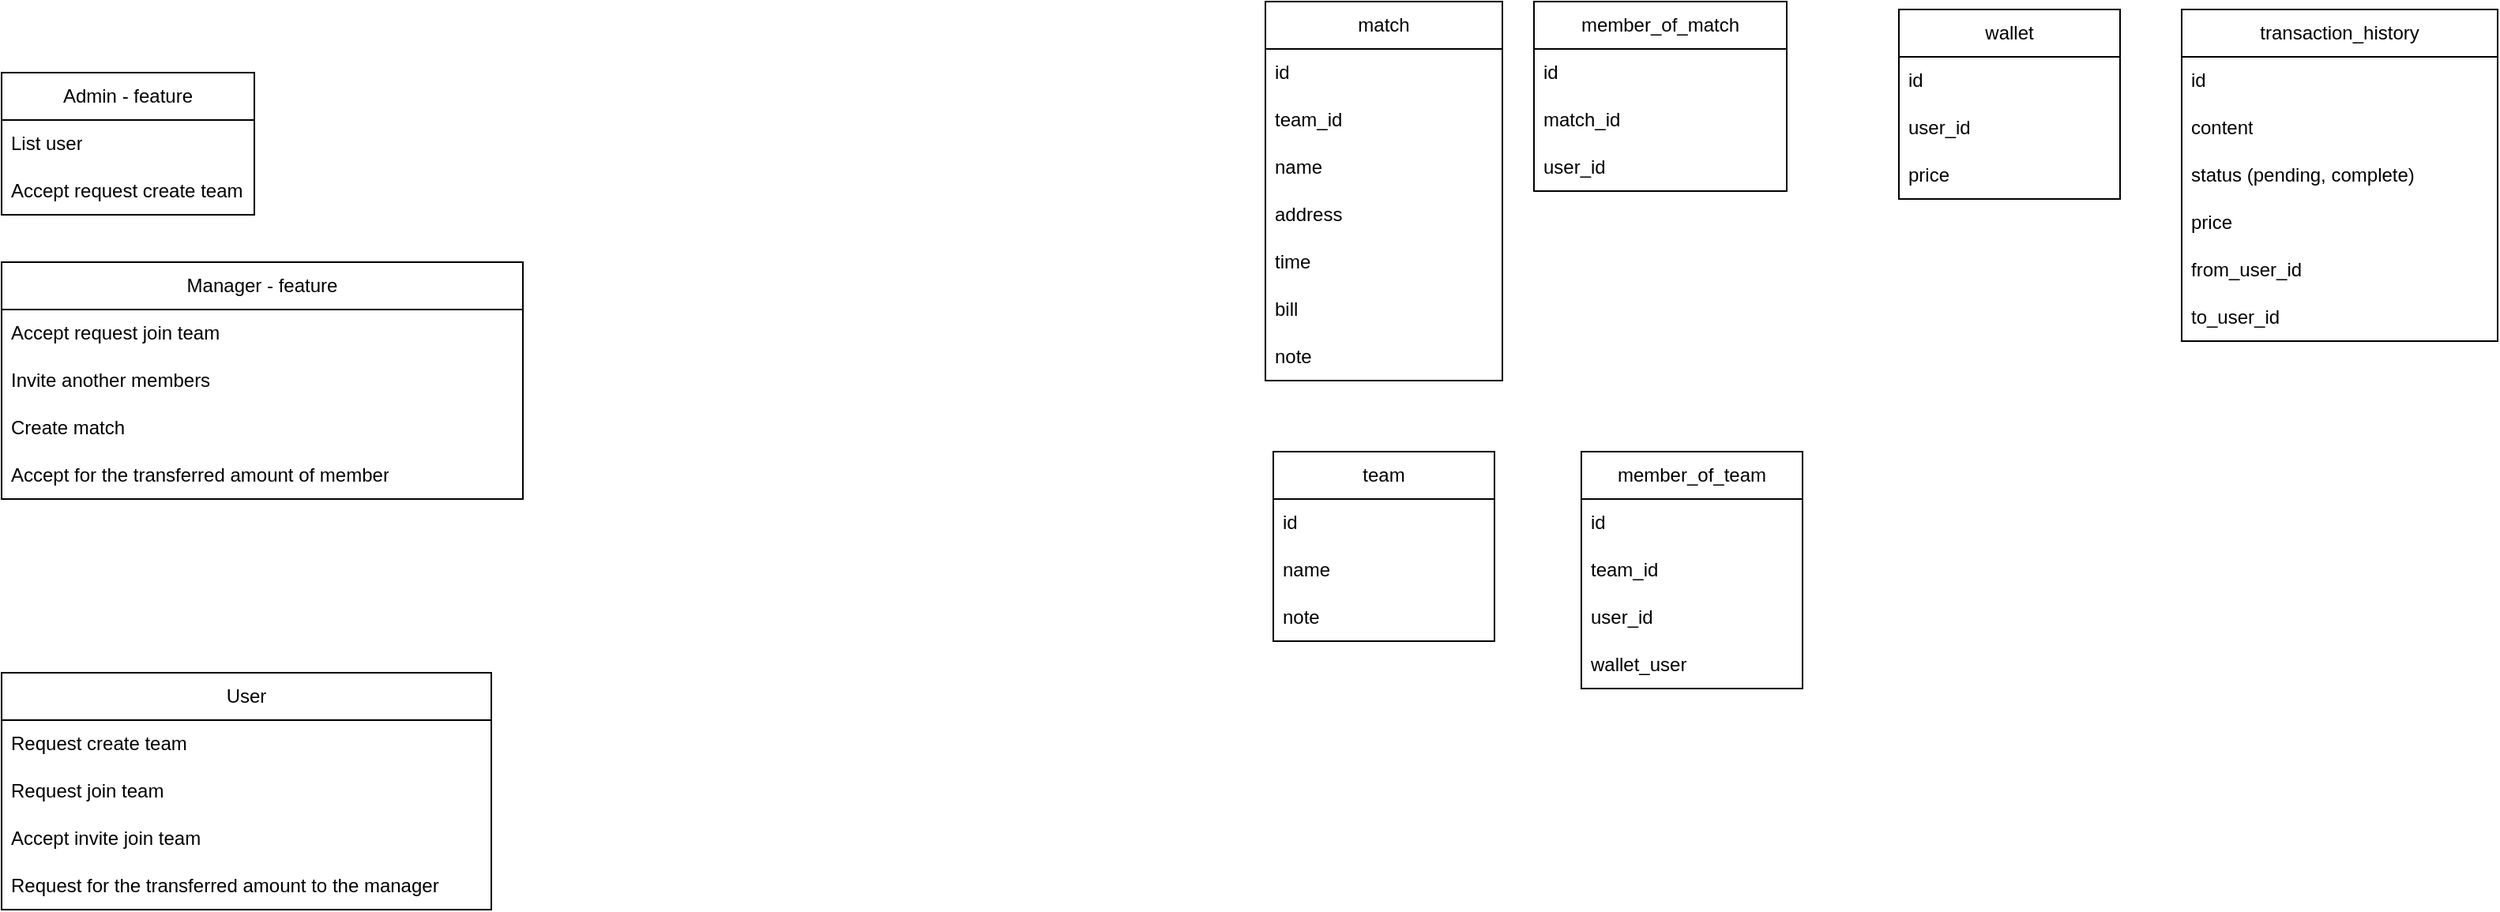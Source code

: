 <mxfile version="24.0.4" type="github">
  <diagram name="Trang-1" id="ffCK1Uq3_Ka6emaNxJA1">
    <mxGraphModel dx="1434" dy="738" grid="1" gridSize="10" guides="1" tooltips="1" connect="1" arrows="1" fold="1" page="1" pageScale="1" pageWidth="827" pageHeight="1169" math="0" shadow="0">
      <root>
        <mxCell id="0" />
        <mxCell id="1" parent="0" />
        <mxCell id="sHsKUzlsQ1MAUkm-u-9i-4" value="Admin - feature" style="swimlane;fontStyle=0;childLayout=stackLayout;horizontal=1;startSize=30;horizontalStack=0;resizeParent=1;resizeParentMax=0;resizeLast=0;collapsible=1;marginBottom=0;whiteSpace=wrap;html=1;" vertex="1" parent="1">
          <mxGeometry x="40" y="80" width="160" height="90" as="geometry" />
        </mxCell>
        <mxCell id="sHsKUzlsQ1MAUkm-u-9i-5" value="List user" style="text;strokeColor=none;fillColor=none;align=left;verticalAlign=middle;spacingLeft=4;spacingRight=4;overflow=hidden;points=[[0,0.5],[1,0.5]];portConstraint=eastwest;rotatable=0;whiteSpace=wrap;html=1;" vertex="1" parent="sHsKUzlsQ1MAUkm-u-9i-4">
          <mxGeometry y="30" width="160" height="30" as="geometry" />
        </mxCell>
        <mxCell id="sHsKUzlsQ1MAUkm-u-9i-6" value="Accept request create team" style="text;strokeColor=none;fillColor=none;align=left;verticalAlign=middle;spacingLeft=4;spacingRight=4;overflow=hidden;points=[[0,0.5],[1,0.5]];portConstraint=eastwest;rotatable=0;whiteSpace=wrap;html=1;" vertex="1" parent="sHsKUzlsQ1MAUkm-u-9i-4">
          <mxGeometry y="60" width="160" height="30" as="geometry" />
        </mxCell>
        <mxCell id="sHsKUzlsQ1MAUkm-u-9i-8" value="Manager - feature" style="swimlane;fontStyle=0;childLayout=stackLayout;horizontal=1;startSize=30;horizontalStack=0;resizeParent=1;resizeParentMax=0;resizeLast=0;collapsible=1;marginBottom=0;whiteSpace=wrap;html=1;" vertex="1" parent="1">
          <mxGeometry x="40" y="200" width="330" height="150" as="geometry" />
        </mxCell>
        <mxCell id="sHsKUzlsQ1MAUkm-u-9i-9" value="Accept request join team" style="text;strokeColor=none;fillColor=none;align=left;verticalAlign=middle;spacingLeft=4;spacingRight=4;overflow=hidden;points=[[0,0.5],[1,0.5]];portConstraint=eastwest;rotatable=0;whiteSpace=wrap;html=1;" vertex="1" parent="sHsKUzlsQ1MAUkm-u-9i-8">
          <mxGeometry y="30" width="330" height="30" as="geometry" />
        </mxCell>
        <mxCell id="sHsKUzlsQ1MAUkm-u-9i-10" value="Invite another members" style="text;strokeColor=none;fillColor=none;align=left;verticalAlign=middle;spacingLeft=4;spacingRight=4;overflow=hidden;points=[[0,0.5],[1,0.5]];portConstraint=eastwest;rotatable=0;whiteSpace=wrap;html=1;" vertex="1" parent="sHsKUzlsQ1MAUkm-u-9i-8">
          <mxGeometry y="60" width="330" height="30" as="geometry" />
        </mxCell>
        <mxCell id="sHsKUzlsQ1MAUkm-u-9i-11" value="Create match" style="text;strokeColor=none;fillColor=none;align=left;verticalAlign=middle;spacingLeft=4;spacingRight=4;overflow=hidden;points=[[0,0.5],[1,0.5]];portConstraint=eastwest;rotatable=0;whiteSpace=wrap;html=1;" vertex="1" parent="sHsKUzlsQ1MAUkm-u-9i-8">
          <mxGeometry y="90" width="330" height="30" as="geometry" />
        </mxCell>
        <mxCell id="sHsKUzlsQ1MAUkm-u-9i-44" value="Accept for the transferred amount&amp;nbsp;of member" style="text;strokeColor=none;fillColor=none;align=left;verticalAlign=middle;spacingLeft=4;spacingRight=4;overflow=hidden;points=[[0,0.5],[1,0.5]];portConstraint=eastwest;rotatable=0;whiteSpace=wrap;html=1;" vertex="1" parent="sHsKUzlsQ1MAUkm-u-9i-8">
          <mxGeometry y="120" width="330" height="30" as="geometry" />
        </mxCell>
        <mxCell id="sHsKUzlsQ1MAUkm-u-9i-13" value="User" style="swimlane;fontStyle=0;childLayout=stackLayout;horizontal=1;startSize=30;horizontalStack=0;resizeParent=1;resizeParentMax=0;resizeLast=0;collapsible=1;marginBottom=0;whiteSpace=wrap;html=1;" vertex="1" parent="1">
          <mxGeometry x="40" y="460" width="310" height="150" as="geometry" />
        </mxCell>
        <mxCell id="sHsKUzlsQ1MAUkm-u-9i-14" value="Request create team" style="text;strokeColor=none;fillColor=none;align=left;verticalAlign=middle;spacingLeft=4;spacingRight=4;overflow=hidden;points=[[0,0.5],[1,0.5]];portConstraint=eastwest;rotatable=0;whiteSpace=wrap;html=1;" vertex="1" parent="sHsKUzlsQ1MAUkm-u-9i-13">
          <mxGeometry y="30" width="310" height="30" as="geometry" />
        </mxCell>
        <mxCell id="sHsKUzlsQ1MAUkm-u-9i-15" value="Request join team" style="text;strokeColor=none;fillColor=none;align=left;verticalAlign=middle;spacingLeft=4;spacingRight=4;overflow=hidden;points=[[0,0.5],[1,0.5]];portConstraint=eastwest;rotatable=0;whiteSpace=wrap;html=1;" vertex="1" parent="sHsKUzlsQ1MAUkm-u-9i-13">
          <mxGeometry y="60" width="310" height="30" as="geometry" />
        </mxCell>
        <mxCell id="sHsKUzlsQ1MAUkm-u-9i-16" value="Accept invite join team" style="text;strokeColor=none;fillColor=none;align=left;verticalAlign=middle;spacingLeft=4;spacingRight=4;overflow=hidden;points=[[0,0.5],[1,0.5]];portConstraint=eastwest;rotatable=0;whiteSpace=wrap;html=1;" vertex="1" parent="sHsKUzlsQ1MAUkm-u-9i-13">
          <mxGeometry y="90" width="310" height="30" as="geometry" />
        </mxCell>
        <mxCell id="sHsKUzlsQ1MAUkm-u-9i-43" value="Request for the transferred amount to the manager" style="text;strokeColor=none;fillColor=none;align=left;verticalAlign=middle;spacingLeft=4;spacingRight=4;overflow=hidden;points=[[0,0.5],[1,0.5]];portConstraint=eastwest;rotatable=0;whiteSpace=wrap;html=1;" vertex="1" parent="sHsKUzlsQ1MAUkm-u-9i-13">
          <mxGeometry y="120" width="310" height="30" as="geometry" />
        </mxCell>
        <mxCell id="sHsKUzlsQ1MAUkm-u-9i-21" value="match" style="swimlane;fontStyle=0;childLayout=stackLayout;horizontal=1;startSize=30;horizontalStack=0;resizeParent=1;resizeParentMax=0;resizeLast=0;collapsible=1;marginBottom=0;whiteSpace=wrap;html=1;" vertex="1" parent="1">
          <mxGeometry x="840" y="35" width="150" height="240" as="geometry" />
        </mxCell>
        <mxCell id="sHsKUzlsQ1MAUkm-u-9i-22" value="id" style="text;strokeColor=none;fillColor=none;align=left;verticalAlign=middle;spacingLeft=4;spacingRight=4;overflow=hidden;points=[[0,0.5],[1,0.5]];portConstraint=eastwest;rotatable=0;whiteSpace=wrap;html=1;" vertex="1" parent="sHsKUzlsQ1MAUkm-u-9i-21">
          <mxGeometry y="30" width="150" height="30" as="geometry" />
        </mxCell>
        <mxCell id="sHsKUzlsQ1MAUkm-u-9i-59" value="team_id" style="text;strokeColor=none;fillColor=none;align=left;verticalAlign=middle;spacingLeft=4;spacingRight=4;overflow=hidden;points=[[0,0.5],[1,0.5]];portConstraint=eastwest;rotatable=0;whiteSpace=wrap;html=1;" vertex="1" parent="sHsKUzlsQ1MAUkm-u-9i-21">
          <mxGeometry y="60" width="150" height="30" as="geometry" />
        </mxCell>
        <mxCell id="sHsKUzlsQ1MAUkm-u-9i-23" value="name" style="text;strokeColor=none;fillColor=none;align=left;verticalAlign=middle;spacingLeft=4;spacingRight=4;overflow=hidden;points=[[0,0.5],[1,0.5]];portConstraint=eastwest;rotatable=0;whiteSpace=wrap;html=1;" vertex="1" parent="sHsKUzlsQ1MAUkm-u-9i-21">
          <mxGeometry y="90" width="150" height="30" as="geometry" />
        </mxCell>
        <mxCell id="sHsKUzlsQ1MAUkm-u-9i-24" value="address" style="text;strokeColor=none;fillColor=none;align=left;verticalAlign=middle;spacingLeft=4;spacingRight=4;overflow=hidden;points=[[0,0.5],[1,0.5]];portConstraint=eastwest;rotatable=0;whiteSpace=wrap;html=1;" vertex="1" parent="sHsKUzlsQ1MAUkm-u-9i-21">
          <mxGeometry y="120" width="150" height="30" as="geometry" />
        </mxCell>
        <mxCell id="sHsKUzlsQ1MAUkm-u-9i-29" value="time" style="text;strokeColor=none;fillColor=none;align=left;verticalAlign=middle;spacingLeft=4;spacingRight=4;overflow=hidden;points=[[0,0.5],[1,0.5]];portConstraint=eastwest;rotatable=0;whiteSpace=wrap;html=1;" vertex="1" parent="sHsKUzlsQ1MAUkm-u-9i-21">
          <mxGeometry y="150" width="150" height="30" as="geometry" />
        </mxCell>
        <mxCell id="sHsKUzlsQ1MAUkm-u-9i-27" value="bill" style="text;strokeColor=none;fillColor=none;align=left;verticalAlign=middle;spacingLeft=4;spacingRight=4;overflow=hidden;points=[[0,0.5],[1,0.5]];portConstraint=eastwest;rotatable=0;whiteSpace=wrap;html=1;" vertex="1" parent="sHsKUzlsQ1MAUkm-u-9i-21">
          <mxGeometry y="180" width="150" height="30" as="geometry" />
        </mxCell>
        <mxCell id="sHsKUzlsQ1MAUkm-u-9i-28" value="note" style="text;strokeColor=none;fillColor=none;align=left;verticalAlign=middle;spacingLeft=4;spacingRight=4;overflow=hidden;points=[[0,0.5],[1,0.5]];portConstraint=eastwest;rotatable=0;whiteSpace=wrap;html=1;" vertex="1" parent="sHsKUzlsQ1MAUkm-u-9i-21">
          <mxGeometry y="210" width="150" height="30" as="geometry" />
        </mxCell>
        <mxCell id="sHsKUzlsQ1MAUkm-u-9i-31" value="member_of_match" style="swimlane;fontStyle=0;childLayout=stackLayout;horizontal=1;startSize=30;horizontalStack=0;resizeParent=1;resizeParentMax=0;resizeLast=0;collapsible=1;marginBottom=0;whiteSpace=wrap;html=1;" vertex="1" parent="1">
          <mxGeometry x="1010" y="35" width="160" height="120" as="geometry" />
        </mxCell>
        <mxCell id="sHsKUzlsQ1MAUkm-u-9i-32" value="id" style="text;strokeColor=none;fillColor=none;align=left;verticalAlign=middle;spacingLeft=4;spacingRight=4;overflow=hidden;points=[[0,0.5],[1,0.5]];portConstraint=eastwest;rotatable=0;whiteSpace=wrap;html=1;" vertex="1" parent="sHsKUzlsQ1MAUkm-u-9i-31">
          <mxGeometry y="30" width="160" height="30" as="geometry" />
        </mxCell>
        <mxCell id="sHsKUzlsQ1MAUkm-u-9i-33" value="match_id" style="text;strokeColor=none;fillColor=none;align=left;verticalAlign=middle;spacingLeft=4;spacingRight=4;overflow=hidden;points=[[0,0.5],[1,0.5]];portConstraint=eastwest;rotatable=0;whiteSpace=wrap;html=1;" vertex="1" parent="sHsKUzlsQ1MAUkm-u-9i-31">
          <mxGeometry y="60" width="160" height="30" as="geometry" />
        </mxCell>
        <mxCell id="sHsKUzlsQ1MAUkm-u-9i-34" value="user_id" style="text;strokeColor=none;fillColor=none;align=left;verticalAlign=middle;spacingLeft=4;spacingRight=4;overflow=hidden;points=[[0,0.5],[1,0.5]];portConstraint=eastwest;rotatable=0;whiteSpace=wrap;html=1;" vertex="1" parent="sHsKUzlsQ1MAUkm-u-9i-31">
          <mxGeometry y="90" width="160" height="30" as="geometry" />
        </mxCell>
        <mxCell id="sHsKUzlsQ1MAUkm-u-9i-35" value="team" style="swimlane;fontStyle=0;childLayout=stackLayout;horizontal=1;startSize=30;horizontalStack=0;resizeParent=1;resizeParentMax=0;resizeLast=0;collapsible=1;marginBottom=0;whiteSpace=wrap;html=1;" vertex="1" parent="1">
          <mxGeometry x="845" y="320" width="140" height="120" as="geometry" />
        </mxCell>
        <mxCell id="sHsKUzlsQ1MAUkm-u-9i-36" value="id" style="text;strokeColor=none;fillColor=none;align=left;verticalAlign=middle;spacingLeft=4;spacingRight=4;overflow=hidden;points=[[0,0.5],[1,0.5]];portConstraint=eastwest;rotatable=0;whiteSpace=wrap;html=1;" vertex="1" parent="sHsKUzlsQ1MAUkm-u-9i-35">
          <mxGeometry y="30" width="140" height="30" as="geometry" />
        </mxCell>
        <mxCell id="sHsKUzlsQ1MAUkm-u-9i-37" value="name" style="text;strokeColor=none;fillColor=none;align=left;verticalAlign=middle;spacingLeft=4;spacingRight=4;overflow=hidden;points=[[0,0.5],[1,0.5]];portConstraint=eastwest;rotatable=0;whiteSpace=wrap;html=1;" vertex="1" parent="sHsKUzlsQ1MAUkm-u-9i-35">
          <mxGeometry y="60" width="140" height="30" as="geometry" />
        </mxCell>
        <mxCell id="sHsKUzlsQ1MAUkm-u-9i-38" value="note" style="text;strokeColor=none;fillColor=none;align=left;verticalAlign=middle;spacingLeft=4;spacingRight=4;overflow=hidden;points=[[0,0.5],[1,0.5]];portConstraint=eastwest;rotatable=0;whiteSpace=wrap;html=1;" vertex="1" parent="sHsKUzlsQ1MAUkm-u-9i-35">
          <mxGeometry y="90" width="140" height="30" as="geometry" />
        </mxCell>
        <mxCell id="sHsKUzlsQ1MAUkm-u-9i-39" value="member_of_team" style="swimlane;fontStyle=0;childLayout=stackLayout;horizontal=1;startSize=30;horizontalStack=0;resizeParent=1;resizeParentMax=0;resizeLast=0;collapsible=1;marginBottom=0;whiteSpace=wrap;html=1;" vertex="1" parent="1">
          <mxGeometry x="1040" y="320" width="140" height="150" as="geometry" />
        </mxCell>
        <mxCell id="sHsKUzlsQ1MAUkm-u-9i-40" value="id" style="text;strokeColor=none;fillColor=none;align=left;verticalAlign=middle;spacingLeft=4;spacingRight=4;overflow=hidden;points=[[0,0.5],[1,0.5]];portConstraint=eastwest;rotatable=0;whiteSpace=wrap;html=1;" vertex="1" parent="sHsKUzlsQ1MAUkm-u-9i-39">
          <mxGeometry y="30" width="140" height="30" as="geometry" />
        </mxCell>
        <mxCell id="sHsKUzlsQ1MAUkm-u-9i-41" value="team_id" style="text;strokeColor=none;fillColor=none;align=left;verticalAlign=middle;spacingLeft=4;spacingRight=4;overflow=hidden;points=[[0,0.5],[1,0.5]];portConstraint=eastwest;rotatable=0;whiteSpace=wrap;html=1;" vertex="1" parent="sHsKUzlsQ1MAUkm-u-9i-39">
          <mxGeometry y="60" width="140" height="30" as="geometry" />
        </mxCell>
        <mxCell id="sHsKUzlsQ1MAUkm-u-9i-42" value="user_id" style="text;strokeColor=none;fillColor=none;align=left;verticalAlign=middle;spacingLeft=4;spacingRight=4;overflow=hidden;points=[[0,0.5],[1,0.5]];portConstraint=eastwest;rotatable=0;whiteSpace=wrap;html=1;" vertex="1" parent="sHsKUzlsQ1MAUkm-u-9i-39">
          <mxGeometry y="90" width="140" height="30" as="geometry" />
        </mxCell>
        <mxCell id="sHsKUzlsQ1MAUkm-u-9i-45" value="wallet_user" style="text;strokeColor=none;fillColor=none;align=left;verticalAlign=middle;spacingLeft=4;spacingRight=4;overflow=hidden;points=[[0,0.5],[1,0.5]];portConstraint=eastwest;rotatable=0;whiteSpace=wrap;html=1;" vertex="1" parent="sHsKUzlsQ1MAUkm-u-9i-39">
          <mxGeometry y="120" width="140" height="30" as="geometry" />
        </mxCell>
        <mxCell id="sHsKUzlsQ1MAUkm-u-9i-46" value="wallet" style="swimlane;fontStyle=0;childLayout=stackLayout;horizontal=1;startSize=30;horizontalStack=0;resizeParent=1;resizeParentMax=0;resizeLast=0;collapsible=1;marginBottom=0;whiteSpace=wrap;html=1;" vertex="1" parent="1">
          <mxGeometry x="1241" y="40" width="140" height="120" as="geometry" />
        </mxCell>
        <mxCell id="sHsKUzlsQ1MAUkm-u-9i-47" value="id" style="text;strokeColor=none;fillColor=none;align=left;verticalAlign=middle;spacingLeft=4;spacingRight=4;overflow=hidden;points=[[0,0.5],[1,0.5]];portConstraint=eastwest;rotatable=0;whiteSpace=wrap;html=1;" vertex="1" parent="sHsKUzlsQ1MAUkm-u-9i-46">
          <mxGeometry y="30" width="140" height="30" as="geometry" />
        </mxCell>
        <mxCell id="sHsKUzlsQ1MAUkm-u-9i-48" value="user_id" style="text;strokeColor=none;fillColor=none;align=left;verticalAlign=middle;spacingLeft=4;spacingRight=4;overflow=hidden;points=[[0,0.5],[1,0.5]];portConstraint=eastwest;rotatable=0;whiteSpace=wrap;html=1;" vertex="1" parent="sHsKUzlsQ1MAUkm-u-9i-46">
          <mxGeometry y="60" width="140" height="30" as="geometry" />
        </mxCell>
        <mxCell id="sHsKUzlsQ1MAUkm-u-9i-49" value="price" style="text;strokeColor=none;fillColor=none;align=left;verticalAlign=middle;spacingLeft=4;spacingRight=4;overflow=hidden;points=[[0,0.5],[1,0.5]];portConstraint=eastwest;rotatable=0;whiteSpace=wrap;html=1;" vertex="1" parent="sHsKUzlsQ1MAUkm-u-9i-46">
          <mxGeometry y="90" width="140" height="30" as="geometry" />
        </mxCell>
        <mxCell id="sHsKUzlsQ1MAUkm-u-9i-50" value="transaction_history" style="swimlane;fontStyle=0;childLayout=stackLayout;horizontal=1;startSize=30;horizontalStack=0;resizeParent=1;resizeParentMax=0;resizeLast=0;collapsible=1;marginBottom=0;whiteSpace=wrap;html=1;" vertex="1" parent="1">
          <mxGeometry x="1420" y="40" width="200" height="210" as="geometry" />
        </mxCell>
        <mxCell id="sHsKUzlsQ1MAUkm-u-9i-51" value="id" style="text;strokeColor=none;fillColor=none;align=left;verticalAlign=middle;spacingLeft=4;spacingRight=4;overflow=hidden;points=[[0,0.5],[1,0.5]];portConstraint=eastwest;rotatable=0;whiteSpace=wrap;html=1;" vertex="1" parent="sHsKUzlsQ1MAUkm-u-9i-50">
          <mxGeometry y="30" width="200" height="30" as="geometry" />
        </mxCell>
        <mxCell id="sHsKUzlsQ1MAUkm-u-9i-53" value="content" style="text;strokeColor=none;fillColor=none;align=left;verticalAlign=middle;spacingLeft=4;spacingRight=4;overflow=hidden;points=[[0,0.5],[1,0.5]];portConstraint=eastwest;rotatable=0;whiteSpace=wrap;html=1;" vertex="1" parent="sHsKUzlsQ1MAUkm-u-9i-50">
          <mxGeometry y="60" width="200" height="30" as="geometry" />
        </mxCell>
        <mxCell id="sHsKUzlsQ1MAUkm-u-9i-54" value="status (pending, complete)" style="text;strokeColor=none;fillColor=none;align=left;verticalAlign=middle;spacingLeft=4;spacingRight=4;overflow=hidden;points=[[0,0.5],[1,0.5]];portConstraint=eastwest;rotatable=0;whiteSpace=wrap;html=1;" vertex="1" parent="sHsKUzlsQ1MAUkm-u-9i-50">
          <mxGeometry y="90" width="200" height="30" as="geometry" />
        </mxCell>
        <mxCell id="sHsKUzlsQ1MAUkm-u-9i-55" value="price" style="text;strokeColor=none;fillColor=none;align=left;verticalAlign=middle;spacingLeft=4;spacingRight=4;overflow=hidden;points=[[0,0.5],[1,0.5]];portConstraint=eastwest;rotatable=0;whiteSpace=wrap;html=1;" vertex="1" parent="sHsKUzlsQ1MAUkm-u-9i-50">
          <mxGeometry y="120" width="200" height="30" as="geometry" />
        </mxCell>
        <mxCell id="sHsKUzlsQ1MAUkm-u-9i-56" value="from_user_id" style="text;strokeColor=none;fillColor=none;align=left;verticalAlign=middle;spacingLeft=4;spacingRight=4;overflow=hidden;points=[[0,0.5],[1,0.5]];portConstraint=eastwest;rotatable=0;whiteSpace=wrap;html=1;" vertex="1" parent="sHsKUzlsQ1MAUkm-u-9i-50">
          <mxGeometry y="150" width="200" height="30" as="geometry" />
        </mxCell>
        <mxCell id="sHsKUzlsQ1MAUkm-u-9i-57" value="to_user_id" style="text;strokeColor=none;fillColor=none;align=left;verticalAlign=middle;spacingLeft=4;spacingRight=4;overflow=hidden;points=[[0,0.5],[1,0.5]];portConstraint=eastwest;rotatable=0;whiteSpace=wrap;html=1;" vertex="1" parent="sHsKUzlsQ1MAUkm-u-9i-50">
          <mxGeometry y="180" width="200" height="30" as="geometry" />
        </mxCell>
      </root>
    </mxGraphModel>
  </diagram>
</mxfile>
